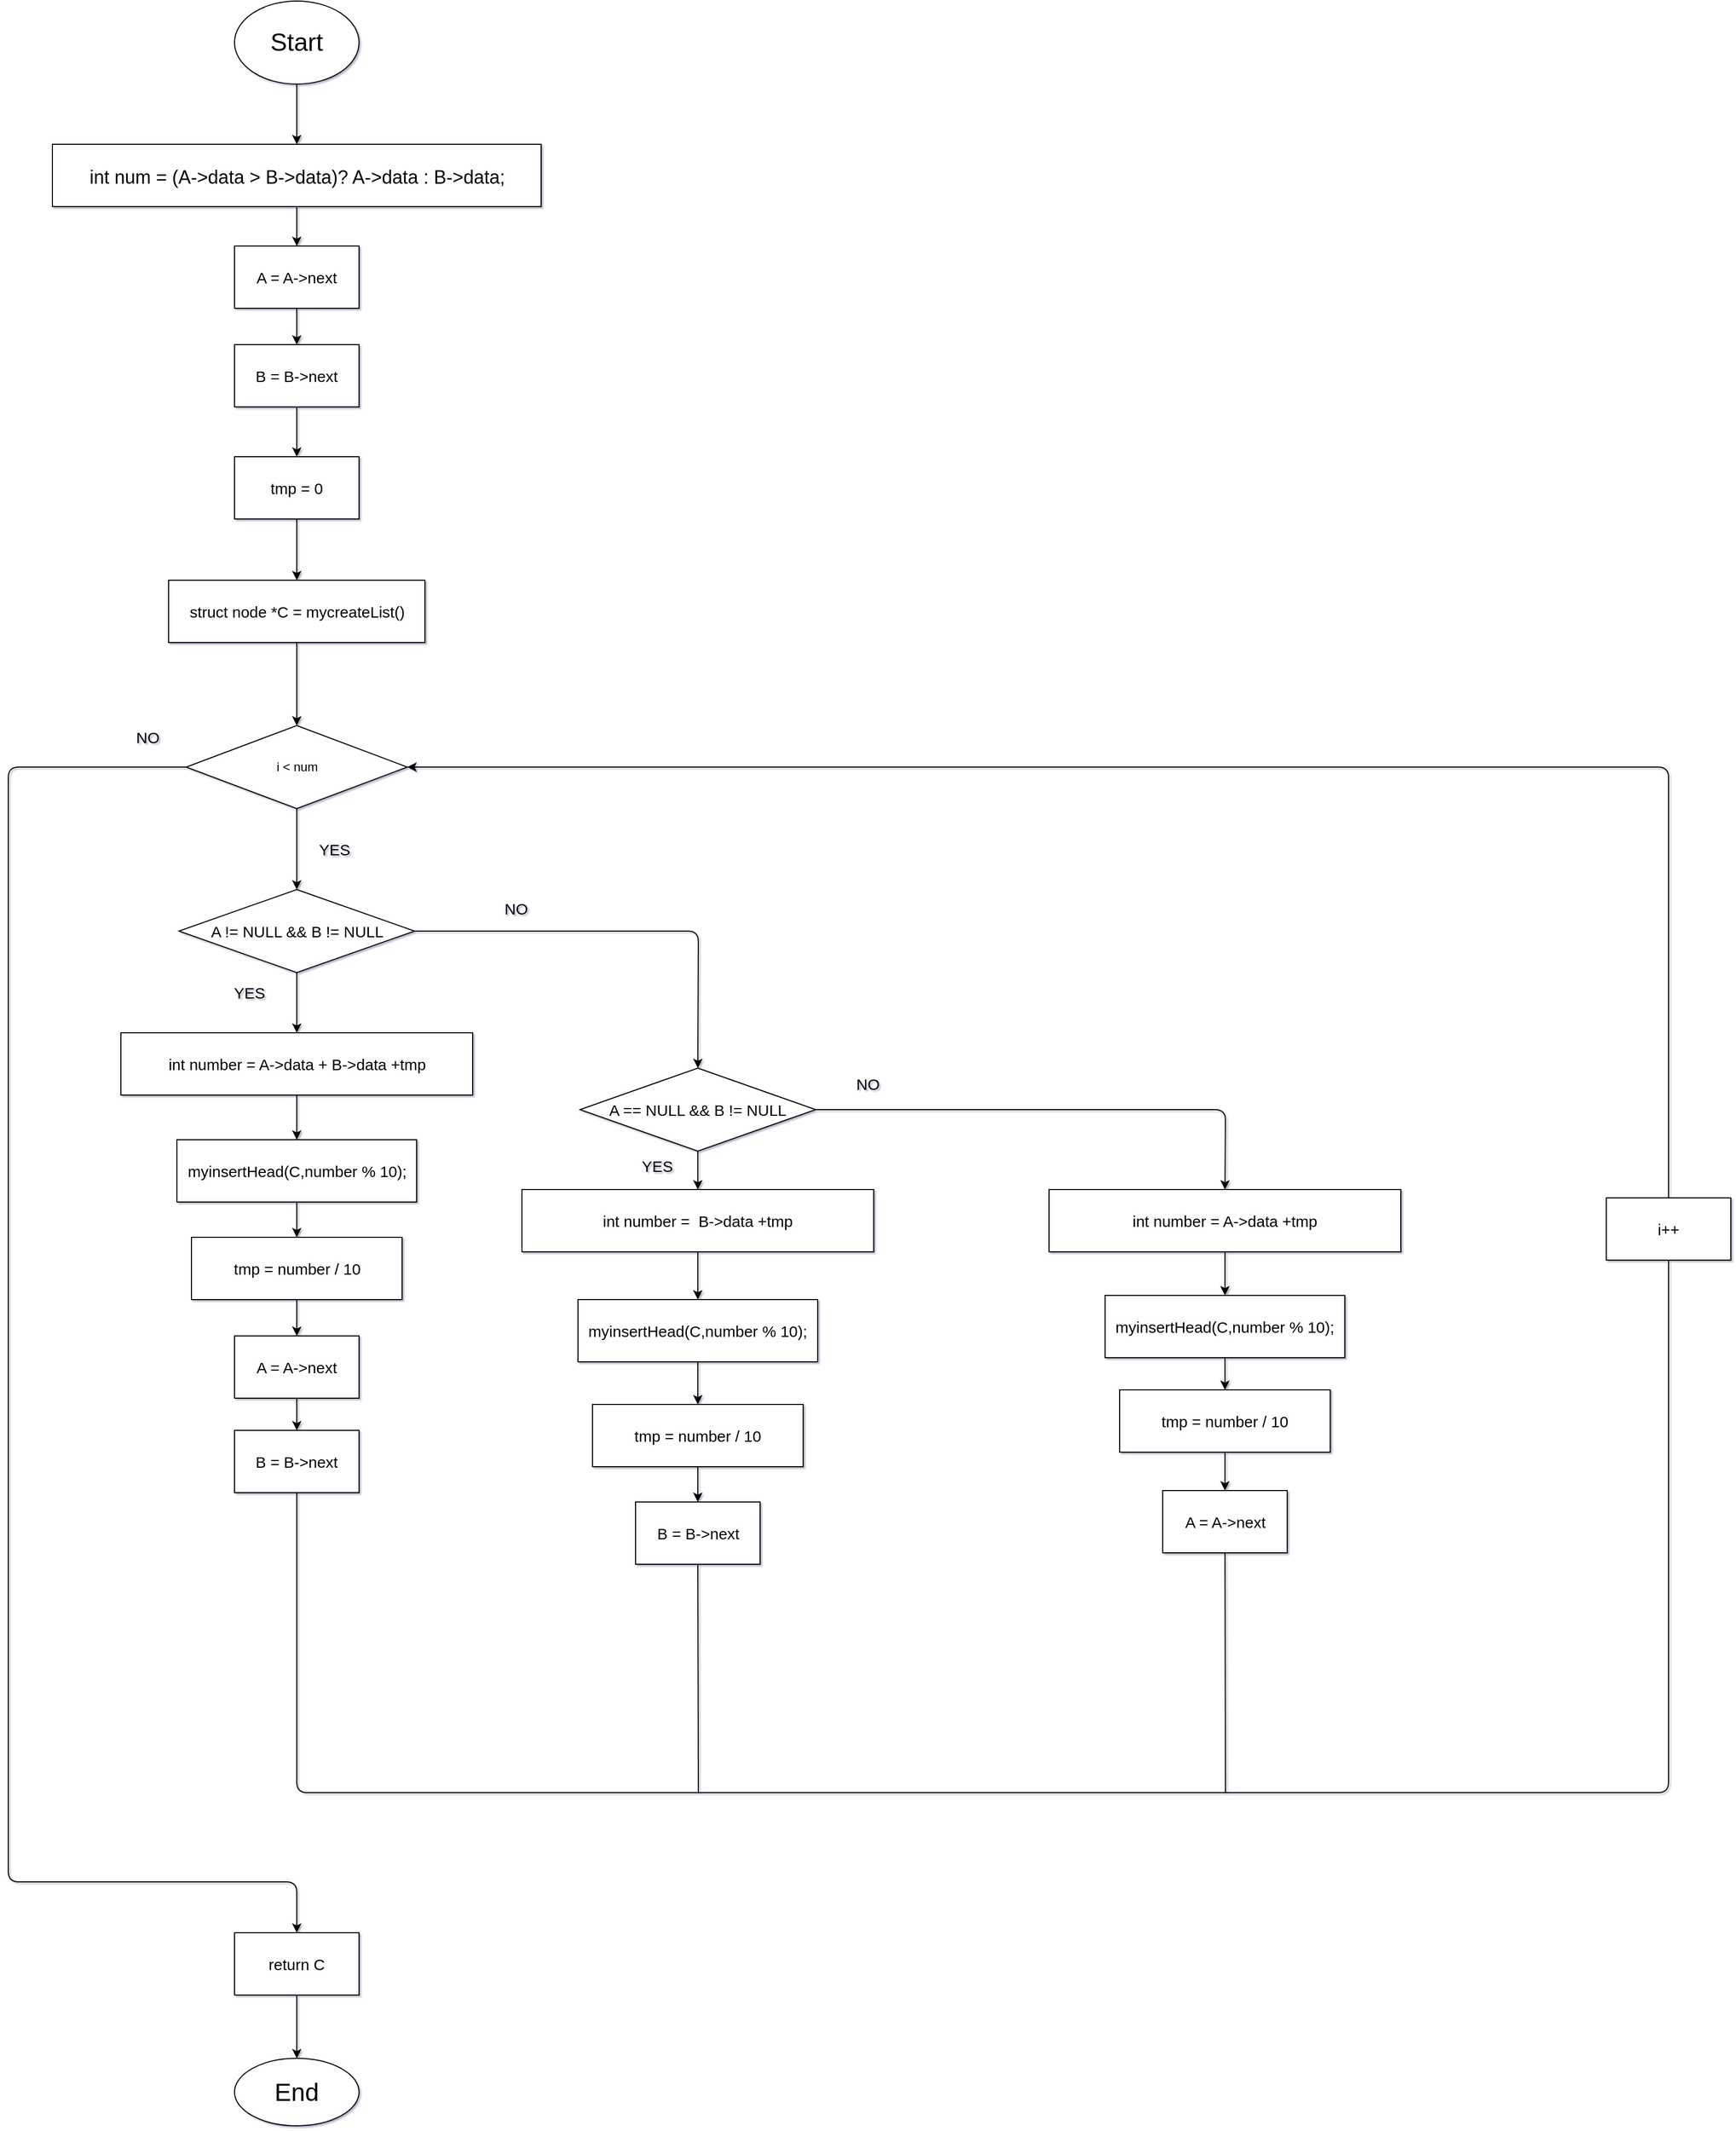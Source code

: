 <mxfile version="15.7.0" type="github">
  <diagram id="-vRA3a9QYEtRezH6_-el" name="Page-1">
    <mxGraphModel dx="2031" dy="1591" grid="0" gridSize="10" guides="1" tooltips="1" connect="1" arrows="1" fold="1" page="0" pageScale="1" pageWidth="827" pageHeight="1169" math="0" shadow="1">
      <root>
        <mxCell id="0" />
        <mxCell id="1" parent="0" />
        <mxCell id="loE3bf_eDixD6Titz73B-2" value="&lt;font style=&quot;font-size: 24px&quot;&gt;Start&lt;/font&gt;" style="ellipse;whiteSpace=wrap;html=1;rounded=0;" vertex="1" parent="1">
          <mxGeometry x="354" y="-185" width="120" height="80" as="geometry" />
        </mxCell>
        <mxCell id="loE3bf_eDixD6Titz73B-3" value="&lt;font style=&quot;font-size: 18px&quot;&gt;int num = (A-&amp;gt;data &amp;gt; B-&amp;gt;data)? A-&amp;gt;data : B-&amp;gt;data;&lt;/font&gt;" style="whiteSpace=wrap;html=1;fontSize=24;rounded=0;" vertex="1" parent="1">
          <mxGeometry x="178.5" y="-47" width="471" height="60" as="geometry" />
        </mxCell>
        <mxCell id="loE3bf_eDixD6Titz73B-7" value="&lt;font style=&quot;font-size: 24px&quot;&gt;End&lt;/font&gt;" style="ellipse;whiteSpace=wrap;html=1;fontSize=13;rounded=0;" vertex="1" parent="1">
          <mxGeometry x="354" y="1797" width="120" height="65" as="geometry" />
        </mxCell>
        <mxCell id="loE3bf_eDixD6Titz73B-8" value="" style="endArrow=classic;html=1;fontSize=24;rounded=0;entryX=0.5;entryY=0;entryDx=0;entryDy=0;exitX=0.5;exitY=1;exitDx=0;exitDy=0;" edge="1" parent="1" source="loE3bf_eDixD6Titz73B-2" target="loE3bf_eDixD6Titz73B-3">
          <mxGeometry width="50" height="50" relative="1" as="geometry">
            <mxPoint x="413" y="140" as="sourcePoint" />
            <mxPoint x="413" y="170" as="targetPoint" />
            <Array as="points" />
          </mxGeometry>
        </mxCell>
        <mxCell id="loE3bf_eDixD6Titz73B-14" value="" style="endArrow=classic;html=1;fontSize=24;rounded=0;entryX=0.5;entryY=0;entryDx=0;entryDy=0;exitX=0.5;exitY=1;exitDx=0;exitDy=0;" edge="1" parent="1" source="loE3bf_eDixD6Titz73B-45" target="loE3bf_eDixD6Titz73B-15">
          <mxGeometry width="50" height="50" relative="1" as="geometry">
            <mxPoint x="631" y="467" as="sourcePoint" />
            <mxPoint x="414" y="577" as="targetPoint" />
          </mxGeometry>
        </mxCell>
        <mxCell id="loE3bf_eDixD6Titz73B-15" value="i &amp;lt; num" style="rhombus;whiteSpace=wrap;html=1;rounded=0;sketch=0;" vertex="1" parent="1">
          <mxGeometry x="307.5" y="513" width="213" height="80" as="geometry" />
        </mxCell>
        <mxCell id="loE3bf_eDixD6Titz73B-24" value="" style="endArrow=classic;html=1;rounded=1;sketch=0;curved=0;exitX=0;exitY=0.5;exitDx=0;exitDy=0;entryX=0.5;entryY=0;entryDx=0;entryDy=0;" edge="1" parent="1" source="loE3bf_eDixD6Titz73B-15" target="loE3bf_eDixD6Titz73B-90">
          <mxGeometry width="50" height="50" relative="1" as="geometry">
            <mxPoint x="422" y="921" as="sourcePoint" />
            <mxPoint x="414" y="1104" as="targetPoint" />
            <Array as="points">
              <mxPoint x="136" y="553" />
              <mxPoint x="136" y="1627" />
              <mxPoint x="414" y="1627" />
            </Array>
          </mxGeometry>
        </mxCell>
        <mxCell id="loE3bf_eDixD6Titz73B-25" value="" style="endArrow=classic;html=1;rounded=1;sketch=0;curved=0;exitX=0.5;exitY=1;exitDx=0;exitDy=0;entryX=0.5;entryY=0;entryDx=0;entryDy=0;" edge="1" parent="1" source="loE3bf_eDixD6Titz73B-15" target="loE3bf_eDixD6Titz73B-47">
          <mxGeometry width="50" height="50" relative="1" as="geometry">
            <mxPoint x="422" y="921" as="sourcePoint" />
            <mxPoint x="414" y="664" as="targetPoint" />
          </mxGeometry>
        </mxCell>
        <mxCell id="loE3bf_eDixD6Titz73B-36" value="" style="endArrow=classic;html=1;rounded=1;sketch=0;curved=0;entryX=0.5;entryY=0;entryDx=0;entryDy=0;exitX=0.5;exitY=0.963;exitDx=0;exitDy=0;exitPerimeter=0;" edge="1" parent="1" source="loE3bf_eDixD6Titz73B-47" target="loE3bf_eDixD6Titz73B-54">
          <mxGeometry width="50" height="50" relative="1" as="geometry">
            <mxPoint x="414" y="748" as="sourcePoint" />
            <mxPoint x="414" y="790" as="targetPoint" />
          </mxGeometry>
        </mxCell>
        <mxCell id="loE3bf_eDixD6Titz73B-38" value="&lt;font style=&quot;font-size: 15px&quot;&gt;A = A-&amp;gt;next&lt;/font&gt;" style="rounded=0;whiteSpace=wrap;html=1;sketch=0;fontSize=18;" vertex="1" parent="1">
          <mxGeometry x="354" y="51" width="120" height="60" as="geometry" />
        </mxCell>
        <mxCell id="loE3bf_eDixD6Titz73B-39" value="B = B-&amp;gt;next" style="rounded=0;whiteSpace=wrap;html=1;sketch=0;fontSize=15;" vertex="1" parent="1">
          <mxGeometry x="354" y="146" width="120" height="60" as="geometry" />
        </mxCell>
        <mxCell id="loE3bf_eDixD6Titz73B-41" value="" style="endArrow=classic;html=1;rounded=1;sketch=0;fontSize=15;curved=0;exitX=0.5;exitY=1;exitDx=0;exitDy=0;entryX=0.5;entryY=0;entryDx=0;entryDy=0;" edge="1" parent="1" source="loE3bf_eDixD6Titz73B-38" target="loE3bf_eDixD6Titz73B-39">
          <mxGeometry width="50" height="50" relative="1" as="geometry">
            <mxPoint x="343" y="297" as="sourcePoint" />
            <mxPoint x="393" y="247" as="targetPoint" />
          </mxGeometry>
        </mxCell>
        <mxCell id="loE3bf_eDixD6Titz73B-42" value="" style="endArrow=classic;html=1;rounded=1;sketch=0;fontSize=15;curved=0;exitX=0.5;exitY=1;exitDx=0;exitDy=0;entryX=0.5;entryY=0;entryDx=0;entryDy=0;" edge="1" parent="1" source="loE3bf_eDixD6Titz73B-3" target="loE3bf_eDixD6Titz73B-38">
          <mxGeometry width="50" height="50" relative="1" as="geometry">
            <mxPoint x="343" y="297" as="sourcePoint" />
            <mxPoint x="436" y="44" as="targetPoint" />
          </mxGeometry>
        </mxCell>
        <mxCell id="loE3bf_eDixD6Titz73B-43" value="tmp = 0" style="rounded=0;whiteSpace=wrap;html=1;sketch=0;fontSize=15;" vertex="1" parent="1">
          <mxGeometry x="354" y="254" width="120" height="60" as="geometry" />
        </mxCell>
        <mxCell id="loE3bf_eDixD6Titz73B-44" value="" style="endArrow=classic;html=1;rounded=1;sketch=0;fontSize=15;curved=0;entryX=0.5;entryY=0;entryDx=0;entryDy=0;exitX=0.5;exitY=1;exitDx=0;exitDy=0;" edge="1" parent="1" source="loE3bf_eDixD6Titz73B-39" target="loE3bf_eDixD6Titz73B-43">
          <mxGeometry width="50" height="50" relative="1" as="geometry">
            <mxPoint x="542" y="223" as="sourcePoint" />
            <mxPoint x="393" y="335" as="targetPoint" />
          </mxGeometry>
        </mxCell>
        <mxCell id="loE3bf_eDixD6Titz73B-45" value="struct node *C = mycreateList()" style="rounded=0;whiteSpace=wrap;html=1;sketch=0;fontSize=15;" vertex="1" parent="1">
          <mxGeometry x="290.5" y="373" width="247" height="60" as="geometry" />
        </mxCell>
        <mxCell id="loE3bf_eDixD6Titz73B-46" value="" style="endArrow=classic;html=1;rounded=1;sketch=0;fontSize=15;curved=0;exitX=0.5;exitY=1;exitDx=0;exitDy=0;entryX=0.5;entryY=0;entryDx=0;entryDy=0;" edge="1" parent="1" source="loE3bf_eDixD6Titz73B-43" target="loE3bf_eDixD6Titz73B-45">
          <mxGeometry width="50" height="50" relative="1" as="geometry">
            <mxPoint x="343" y="295" as="sourcePoint" />
            <mxPoint x="393" y="245" as="targetPoint" />
          </mxGeometry>
        </mxCell>
        <mxCell id="loE3bf_eDixD6Titz73B-47" value="A != NULL &amp;amp;&amp;amp; B != NULL" style="rhombus;whiteSpace=wrap;html=1;rounded=0;sketch=0;fontSize=15;" vertex="1" parent="1">
          <mxGeometry x="300.5" y="671" width="227" height="80" as="geometry" />
        </mxCell>
        <mxCell id="loE3bf_eDixD6Titz73B-49" value="A == NULL &amp;amp;&amp;amp; B != NULL" style="rhombus;whiteSpace=wrap;html=1;rounded=0;sketch=0;fontSize=15;" vertex="1" parent="1">
          <mxGeometry x="687" y="843" width="227" height="80" as="geometry" />
        </mxCell>
        <mxCell id="loE3bf_eDixD6Titz73B-51" value="" style="endArrow=classic;html=1;rounded=1;sketch=0;fontSize=15;curved=0;entryX=0.5;entryY=0;entryDx=0;entryDy=0;exitX=1;exitY=0.5;exitDx=0;exitDy=0;" edge="1" parent="1" source="loE3bf_eDixD6Titz73B-47" target="loE3bf_eDixD6Titz73B-49">
          <mxGeometry width="50" height="50" relative="1" as="geometry">
            <mxPoint x="343" y="795" as="sourcePoint" />
            <mxPoint x="393" y="745" as="targetPoint" />
            <Array as="points">
              <mxPoint x="801" y="711" />
            </Array>
          </mxGeometry>
        </mxCell>
        <mxCell id="loE3bf_eDixD6Titz73B-52" value="YES" style="text;html=1;resizable=0;autosize=1;align=center;verticalAlign=middle;points=[];fillColor=none;strokeColor=none;rounded=0;sketch=0;fontSize=15;" vertex="1" parent="1">
          <mxGeometry x="348" y="759" width="40" height="22" as="geometry" />
        </mxCell>
        <mxCell id="loE3bf_eDixD6Titz73B-53" value="NO" style="text;html=1;resizable=0;autosize=1;align=center;verticalAlign=middle;points=[];fillColor=none;strokeColor=none;rounded=0;sketch=0;fontSize=15;" vertex="1" parent="1">
          <mxGeometry x="608" y="678" width="33" height="22" as="geometry" />
        </mxCell>
        <mxCell id="loE3bf_eDixD6Titz73B-54" value="int number = A-&amp;gt;data + B-&amp;gt;data +tmp" style="rounded=0;whiteSpace=wrap;html=1;sketch=0;fontSize=15;" vertex="1" parent="1">
          <mxGeometry x="244.5" y="809" width="339" height="60" as="geometry" />
        </mxCell>
        <mxCell id="loE3bf_eDixD6Titz73B-55" value="myinsertHead(C,number % 10);" style="rounded=0;whiteSpace=wrap;html=1;sketch=0;fontSize=15;" vertex="1" parent="1">
          <mxGeometry x="298.5" y="912" width="231" height="60" as="geometry" />
        </mxCell>
        <mxCell id="loE3bf_eDixD6Titz73B-56" value="tmp = number / 10" style="rounded=0;whiteSpace=wrap;html=1;sketch=0;fontSize=15;" vertex="1" parent="1">
          <mxGeometry x="312.5" y="1006" width="203" height="60" as="geometry" />
        </mxCell>
        <mxCell id="loE3bf_eDixD6Titz73B-57" value="A = A-&amp;gt;next" style="rounded=0;whiteSpace=wrap;html=1;sketch=0;fontSize=15;" vertex="1" parent="1">
          <mxGeometry x="354" y="1101" width="120" height="60" as="geometry" />
        </mxCell>
        <mxCell id="loE3bf_eDixD6Titz73B-58" value="B = B-&amp;gt;next" style="rounded=0;whiteSpace=wrap;html=1;sketch=0;fontSize=15;" vertex="1" parent="1">
          <mxGeometry x="354" y="1192" width="120" height="60" as="geometry" />
        </mxCell>
        <mxCell id="loE3bf_eDixD6Titz73B-59" value="" style="endArrow=classic;html=1;rounded=1;sketch=0;fontSize=15;curved=0;exitX=0.5;exitY=1;exitDx=0;exitDy=0;entryX=0.5;entryY=0;entryDx=0;entryDy=0;" edge="1" parent="1" source="loE3bf_eDixD6Titz73B-54" target="loE3bf_eDixD6Titz73B-55">
          <mxGeometry width="50" height="50" relative="1" as="geometry">
            <mxPoint x="343" y="1086" as="sourcePoint" />
            <mxPoint x="393" y="1036" as="targetPoint" />
          </mxGeometry>
        </mxCell>
        <mxCell id="loE3bf_eDixD6Titz73B-60" value="" style="endArrow=classic;html=1;rounded=1;sketch=0;fontSize=15;curved=0;exitX=0.5;exitY=1;exitDx=0;exitDy=0;entryX=0.5;entryY=0;entryDx=0;entryDy=0;" edge="1" parent="1" source="loE3bf_eDixD6Titz73B-55" target="loE3bf_eDixD6Titz73B-56">
          <mxGeometry width="50" height="50" relative="1" as="geometry">
            <mxPoint x="343" y="1086" as="sourcePoint" />
            <mxPoint x="393" y="1036" as="targetPoint" />
          </mxGeometry>
        </mxCell>
        <mxCell id="loE3bf_eDixD6Titz73B-61" value="" style="endArrow=classic;html=1;rounded=1;sketch=0;fontSize=15;curved=0;exitX=0.5;exitY=1;exitDx=0;exitDy=0;entryX=0.5;entryY=0;entryDx=0;entryDy=0;" edge="1" parent="1" source="loE3bf_eDixD6Titz73B-56" target="loE3bf_eDixD6Titz73B-57">
          <mxGeometry width="50" height="50" relative="1" as="geometry">
            <mxPoint x="343" y="1086" as="sourcePoint" />
            <mxPoint x="393" y="1036" as="targetPoint" />
          </mxGeometry>
        </mxCell>
        <mxCell id="loE3bf_eDixD6Titz73B-62" value="" style="endArrow=classic;html=1;rounded=1;sketch=0;fontSize=15;curved=0;exitX=0.5;exitY=1;exitDx=0;exitDy=0;entryX=0.5;entryY=0;entryDx=0;entryDy=0;" edge="1" parent="1" source="loE3bf_eDixD6Titz73B-57" target="loE3bf_eDixD6Titz73B-58">
          <mxGeometry width="50" height="50" relative="1" as="geometry">
            <mxPoint x="343" y="1086" as="sourcePoint" />
            <mxPoint x="393" y="1036" as="targetPoint" />
          </mxGeometry>
        </mxCell>
        <mxCell id="loE3bf_eDixD6Titz73B-63" value="int number =&amp;nbsp; B-&amp;gt;data +tmp" style="rounded=0;whiteSpace=wrap;html=1;sketch=0;fontSize=15;" vertex="1" parent="1">
          <mxGeometry x="631" y="960" width="339" height="60" as="geometry" />
        </mxCell>
        <mxCell id="loE3bf_eDixD6Titz73B-64" value="myinsertHead(C,number % 10);" style="rounded=0;whiteSpace=wrap;html=1;sketch=0;fontSize=15;" vertex="1" parent="1">
          <mxGeometry x="685" y="1066" width="231" height="60" as="geometry" />
        </mxCell>
        <mxCell id="loE3bf_eDixD6Titz73B-65" value="tmp = number / 10" style="rounded=0;whiteSpace=wrap;html=1;sketch=0;fontSize=15;" vertex="1" parent="1">
          <mxGeometry x="699" y="1167" width="203" height="60" as="geometry" />
        </mxCell>
        <mxCell id="loE3bf_eDixD6Titz73B-66" value="B = B-&amp;gt;next" style="rounded=0;whiteSpace=wrap;html=1;sketch=0;fontSize=15;" vertex="1" parent="1">
          <mxGeometry x="740.5" y="1261" width="120" height="60" as="geometry" />
        </mxCell>
        <mxCell id="loE3bf_eDixD6Titz73B-67" value="" style="endArrow=classic;html=1;rounded=1;sketch=0;fontSize=15;curved=0;exitX=0.5;exitY=1;exitDx=0;exitDy=0;entryX=0.5;entryY=0;entryDx=0;entryDy=0;" edge="1" parent="1" source="loE3bf_eDixD6Titz73B-49" target="loE3bf_eDixD6Titz73B-63">
          <mxGeometry width="50" height="50" relative="1" as="geometry">
            <mxPoint x="818" y="986" as="sourcePoint" />
            <mxPoint x="868" y="936" as="targetPoint" />
          </mxGeometry>
        </mxCell>
        <mxCell id="loE3bf_eDixD6Titz73B-68" value="" style="endArrow=classic;html=1;rounded=1;sketch=0;fontSize=15;curved=0;exitX=0.5;exitY=1;exitDx=0;exitDy=0;entryX=0.5;entryY=0;entryDx=0;entryDy=0;" edge="1" parent="1" source="loE3bf_eDixD6Titz73B-63" target="loE3bf_eDixD6Titz73B-64">
          <mxGeometry width="50" height="50" relative="1" as="geometry">
            <mxPoint x="818" y="986" as="sourcePoint" />
            <mxPoint x="868" y="936" as="targetPoint" />
          </mxGeometry>
        </mxCell>
        <mxCell id="loE3bf_eDixD6Titz73B-69" value="" style="endArrow=classic;html=1;rounded=1;sketch=0;fontSize=15;curved=0;exitX=0.5;exitY=1;exitDx=0;exitDy=0;entryX=0.5;entryY=0;entryDx=0;entryDy=0;" edge="1" parent="1" source="loE3bf_eDixD6Titz73B-64" target="loE3bf_eDixD6Titz73B-65">
          <mxGeometry width="50" height="50" relative="1" as="geometry">
            <mxPoint x="818" y="986" as="sourcePoint" />
            <mxPoint x="868" y="936" as="targetPoint" />
          </mxGeometry>
        </mxCell>
        <mxCell id="loE3bf_eDixD6Titz73B-70" value="" style="endArrow=classic;html=1;rounded=1;sketch=0;fontSize=15;curved=0;exitX=0.5;exitY=1;exitDx=0;exitDy=0;entryX=0.5;entryY=0;entryDx=0;entryDy=0;" edge="1" parent="1" source="loE3bf_eDixD6Titz73B-65" target="loE3bf_eDixD6Titz73B-66">
          <mxGeometry width="50" height="50" relative="1" as="geometry">
            <mxPoint x="818" y="986" as="sourcePoint" />
            <mxPoint x="868" y="936" as="targetPoint" />
          </mxGeometry>
        </mxCell>
        <mxCell id="loE3bf_eDixD6Titz73B-71" value="int number = A-&amp;gt;data +tmp" style="rounded=0;whiteSpace=wrap;html=1;sketch=0;fontSize=15;" vertex="1" parent="1">
          <mxGeometry x="1139" y="960" width="339" height="60" as="geometry" />
        </mxCell>
        <mxCell id="loE3bf_eDixD6Titz73B-72" value="myinsertHead(C,number % 10);" style="rounded=0;whiteSpace=wrap;html=1;sketch=0;fontSize=15;" vertex="1" parent="1">
          <mxGeometry x="1193" y="1062" width="231" height="60" as="geometry" />
        </mxCell>
        <mxCell id="loE3bf_eDixD6Titz73B-73" value="tmp = number / 10" style="rounded=0;whiteSpace=wrap;html=1;sketch=0;fontSize=15;" vertex="1" parent="1">
          <mxGeometry x="1207" y="1153" width="203" height="60" as="geometry" />
        </mxCell>
        <mxCell id="loE3bf_eDixD6Titz73B-74" value="A = A-&amp;gt;next" style="rounded=0;whiteSpace=wrap;html=1;sketch=0;fontSize=15;" vertex="1" parent="1">
          <mxGeometry x="1248.5" y="1250" width="120" height="60" as="geometry" />
        </mxCell>
        <mxCell id="loE3bf_eDixD6Titz73B-75" value="" style="endArrow=classic;html=1;rounded=1;sketch=0;fontSize=15;curved=0;exitX=1;exitY=0.5;exitDx=0;exitDy=0;entryX=0.5;entryY=0;entryDx=0;entryDy=0;" edge="1" parent="1" source="loE3bf_eDixD6Titz73B-49" target="loE3bf_eDixD6Titz73B-71">
          <mxGeometry width="50" height="50" relative="1" as="geometry">
            <mxPoint x="818" y="1086" as="sourcePoint" />
            <mxPoint x="868" y="1036" as="targetPoint" />
            <Array as="points">
              <mxPoint x="1309" y="883" />
            </Array>
          </mxGeometry>
        </mxCell>
        <mxCell id="loE3bf_eDixD6Titz73B-76" value="" style="endArrow=classic;html=1;rounded=1;sketch=0;fontSize=15;curved=0;entryX=0.5;entryY=0;entryDx=0;entryDy=0;exitX=0.5;exitY=1;exitDx=0;exitDy=0;" edge="1" parent="1" source="loE3bf_eDixD6Titz73B-71" target="loE3bf_eDixD6Titz73B-72">
          <mxGeometry width="50" height="50" relative="1" as="geometry">
            <mxPoint x="818" y="1086" as="sourcePoint" />
            <mxPoint x="868" y="1036" as="targetPoint" />
          </mxGeometry>
        </mxCell>
        <mxCell id="loE3bf_eDixD6Titz73B-77" value="" style="endArrow=classic;html=1;rounded=1;sketch=0;fontSize=15;curved=0;entryX=0.5;entryY=0;entryDx=0;entryDy=0;exitX=0.5;exitY=1;exitDx=0;exitDy=0;" edge="1" parent="1" source="loE3bf_eDixD6Titz73B-72" target="loE3bf_eDixD6Titz73B-73">
          <mxGeometry width="50" height="50" relative="1" as="geometry">
            <mxPoint x="818" y="1086" as="sourcePoint" />
            <mxPoint x="868" y="1036" as="targetPoint" />
          </mxGeometry>
        </mxCell>
        <mxCell id="loE3bf_eDixD6Titz73B-78" value="" style="endArrow=classic;html=1;rounded=1;sketch=0;fontSize=15;curved=0;entryX=0.5;entryY=0;entryDx=0;entryDy=0;exitX=0.5;exitY=1;exitDx=0;exitDy=0;" edge="1" parent="1" source="loE3bf_eDixD6Titz73B-73" target="loE3bf_eDixD6Titz73B-74">
          <mxGeometry width="50" height="50" relative="1" as="geometry">
            <mxPoint x="818" y="1086" as="sourcePoint" />
            <mxPoint x="868" y="1036" as="targetPoint" />
          </mxGeometry>
        </mxCell>
        <mxCell id="loE3bf_eDixD6Titz73B-79" value="" style="endArrow=classic;html=1;rounded=1;sketch=0;fontSize=15;curved=0;exitX=0.5;exitY=1;exitDx=0;exitDy=0;entryX=1;entryY=0.5;entryDx=0;entryDy=0;" edge="1" parent="1" source="loE3bf_eDixD6Titz73B-58" target="loE3bf_eDixD6Titz73B-15">
          <mxGeometry width="50" height="50" relative="1" as="geometry">
            <mxPoint x="815" y="1436" as="sourcePoint" />
            <mxPoint x="1726" y="386" as="targetPoint" />
            <Array as="points">
              <mxPoint x="414" y="1541" />
              <mxPoint x="1736" y="1541" />
              <mxPoint x="1736" y="553" />
            </Array>
          </mxGeometry>
        </mxCell>
        <mxCell id="loE3bf_eDixD6Titz73B-80" value="" style="endArrow=none;html=1;rounded=1;sketch=0;fontSize=15;curved=0;exitX=0.5;exitY=1;exitDx=0;exitDy=0;" edge="1" parent="1" source="loE3bf_eDixD6Titz73B-66">
          <mxGeometry width="50" height="50" relative="1" as="geometry">
            <mxPoint x="815" y="1436" as="sourcePoint" />
            <mxPoint x="801" y="1541" as="targetPoint" />
          </mxGeometry>
        </mxCell>
        <mxCell id="loE3bf_eDixD6Titz73B-81" value="" style="endArrow=none;html=1;rounded=1;sketch=0;fontSize=15;curved=0;exitX=0.5;exitY=1;exitDx=0;exitDy=0;" edge="1" parent="1" source="loE3bf_eDixD6Titz73B-74">
          <mxGeometry width="50" height="50" relative="1" as="geometry">
            <mxPoint x="815" y="1318" as="sourcePoint" />
            <mxPoint x="1309" y="1541" as="targetPoint" />
          </mxGeometry>
        </mxCell>
        <mxCell id="loE3bf_eDixD6Titz73B-84" value="i++" style="rounded=0;whiteSpace=wrap;html=1;sketch=0;fontSize=15;" vertex="1" parent="1">
          <mxGeometry x="1676" y="968" width="120" height="60" as="geometry" />
        </mxCell>
        <mxCell id="loE3bf_eDixD6Titz73B-86" value="YES" style="text;html=1;resizable=0;autosize=1;align=center;verticalAlign=middle;points=[];fillColor=none;strokeColor=none;rounded=0;sketch=0;fontSize=15;" vertex="1" parent="1">
          <mxGeometry x="740.5" y="926" width="40" height="22" as="geometry" />
        </mxCell>
        <mxCell id="loE3bf_eDixD6Titz73B-87" value="NO" style="text;html=1;resizable=0;autosize=1;align=center;verticalAlign=middle;points=[];fillColor=none;strokeColor=none;rounded=0;sketch=0;fontSize=15;" vertex="1" parent="1">
          <mxGeometry x="947" y="847" width="33" height="22" as="geometry" />
        </mxCell>
        <mxCell id="loE3bf_eDixD6Titz73B-88" value="YES" style="text;html=1;resizable=0;autosize=1;align=center;verticalAlign=middle;points=[];fillColor=none;strokeColor=none;rounded=0;sketch=0;fontSize=15;" vertex="1" parent="1">
          <mxGeometry x="430" y="621" width="40" height="22" as="geometry" />
        </mxCell>
        <mxCell id="loE3bf_eDixD6Titz73B-89" value="NO" style="text;html=1;resizable=0;autosize=1;align=center;verticalAlign=middle;points=[];fillColor=none;strokeColor=none;rounded=0;sketch=0;fontSize=15;" vertex="1" parent="1">
          <mxGeometry x="253" y="513" width="33" height="22" as="geometry" />
        </mxCell>
        <mxCell id="loE3bf_eDixD6Titz73B-90" value="return C" style="rounded=0;whiteSpace=wrap;html=1;sketch=0;fontSize=15;" vertex="1" parent="1">
          <mxGeometry x="354" y="1676" width="120" height="60" as="geometry" />
        </mxCell>
        <mxCell id="loE3bf_eDixD6Titz73B-91" value="" style="endArrow=classic;html=1;rounded=1;sketch=0;fontSize=15;curved=0;exitX=0.5;exitY=1;exitDx=0;exitDy=0;entryX=0.5;entryY=0;entryDx=0;entryDy=0;" edge="1" parent="1" source="loE3bf_eDixD6Titz73B-90" target="loE3bf_eDixD6Titz73B-7">
          <mxGeometry width="50" height="50" relative="1" as="geometry">
            <mxPoint x="794" y="1705" as="sourcePoint" />
            <mxPoint x="844" y="1655" as="targetPoint" />
          </mxGeometry>
        </mxCell>
      </root>
    </mxGraphModel>
  </diagram>
</mxfile>
